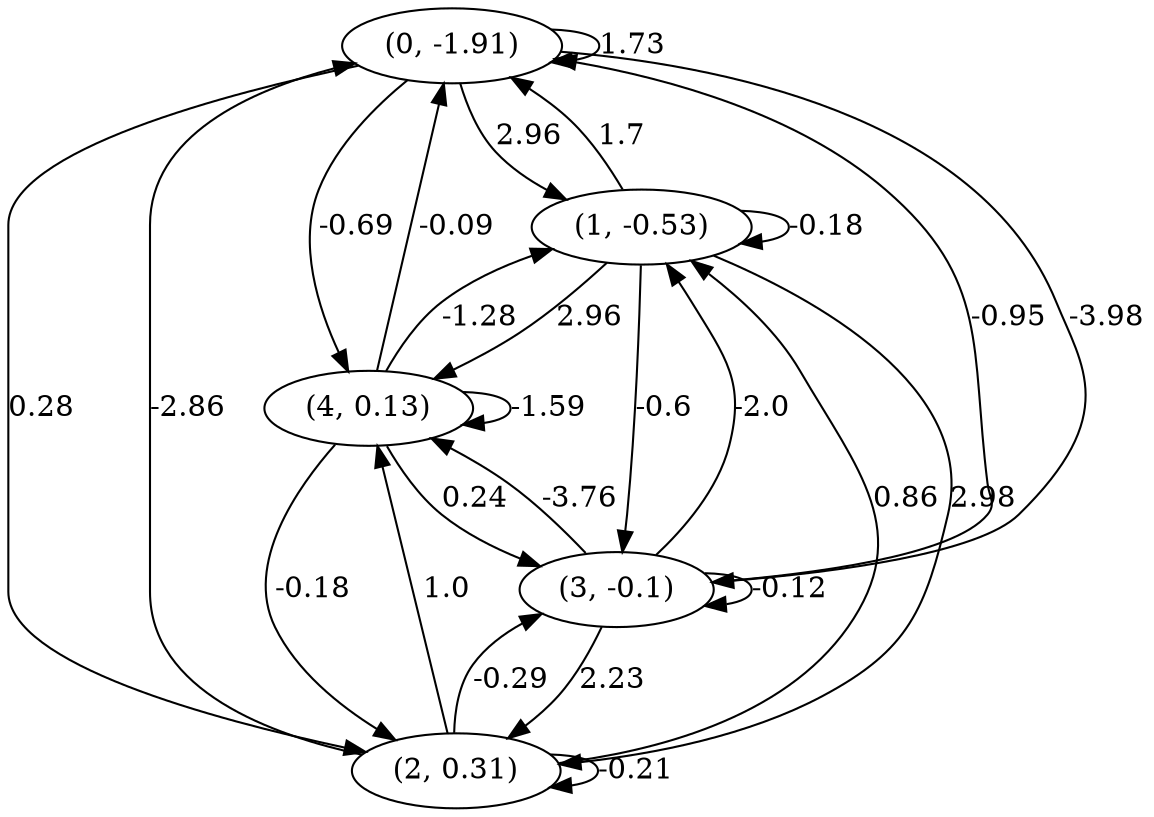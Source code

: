 digraph {
    0 [ label = "(0, -1.91)" ]
    1 [ label = "(1, -0.53)" ]
    2 [ label = "(2, 0.31)" ]
    3 [ label = "(3, -0.1)" ]
    4 [ label = "(4, 0.13)" ]
    0 -> 0 [ label = "1.73" ]
    1 -> 1 [ label = "-0.18" ]
    2 -> 2 [ label = "-0.21" ]
    3 -> 3 [ label = "-0.12" ]
    4 -> 4 [ label = "-1.59" ]
    1 -> 0 [ label = "1.7" ]
    2 -> 0 [ label = "-2.86" ]
    3 -> 0 [ label = "-0.95" ]
    4 -> 0 [ label = "-0.09" ]
    0 -> 1 [ label = "2.96" ]
    2 -> 1 [ label = "0.86" ]
    3 -> 1 [ label = "-2.0" ]
    4 -> 1 [ label = "-1.28" ]
    0 -> 2 [ label = "0.28" ]
    1 -> 2 [ label = "2.98" ]
    3 -> 2 [ label = "2.23" ]
    4 -> 2 [ label = "-0.18" ]
    0 -> 3 [ label = "-3.98" ]
    1 -> 3 [ label = "-0.6" ]
    2 -> 3 [ label = "-0.29" ]
    4 -> 3 [ label = "0.24" ]
    0 -> 4 [ label = "-0.69" ]
    1 -> 4 [ label = "2.96" ]
    2 -> 4 [ label = "1.0" ]
    3 -> 4 [ label = "-3.76" ]
}

